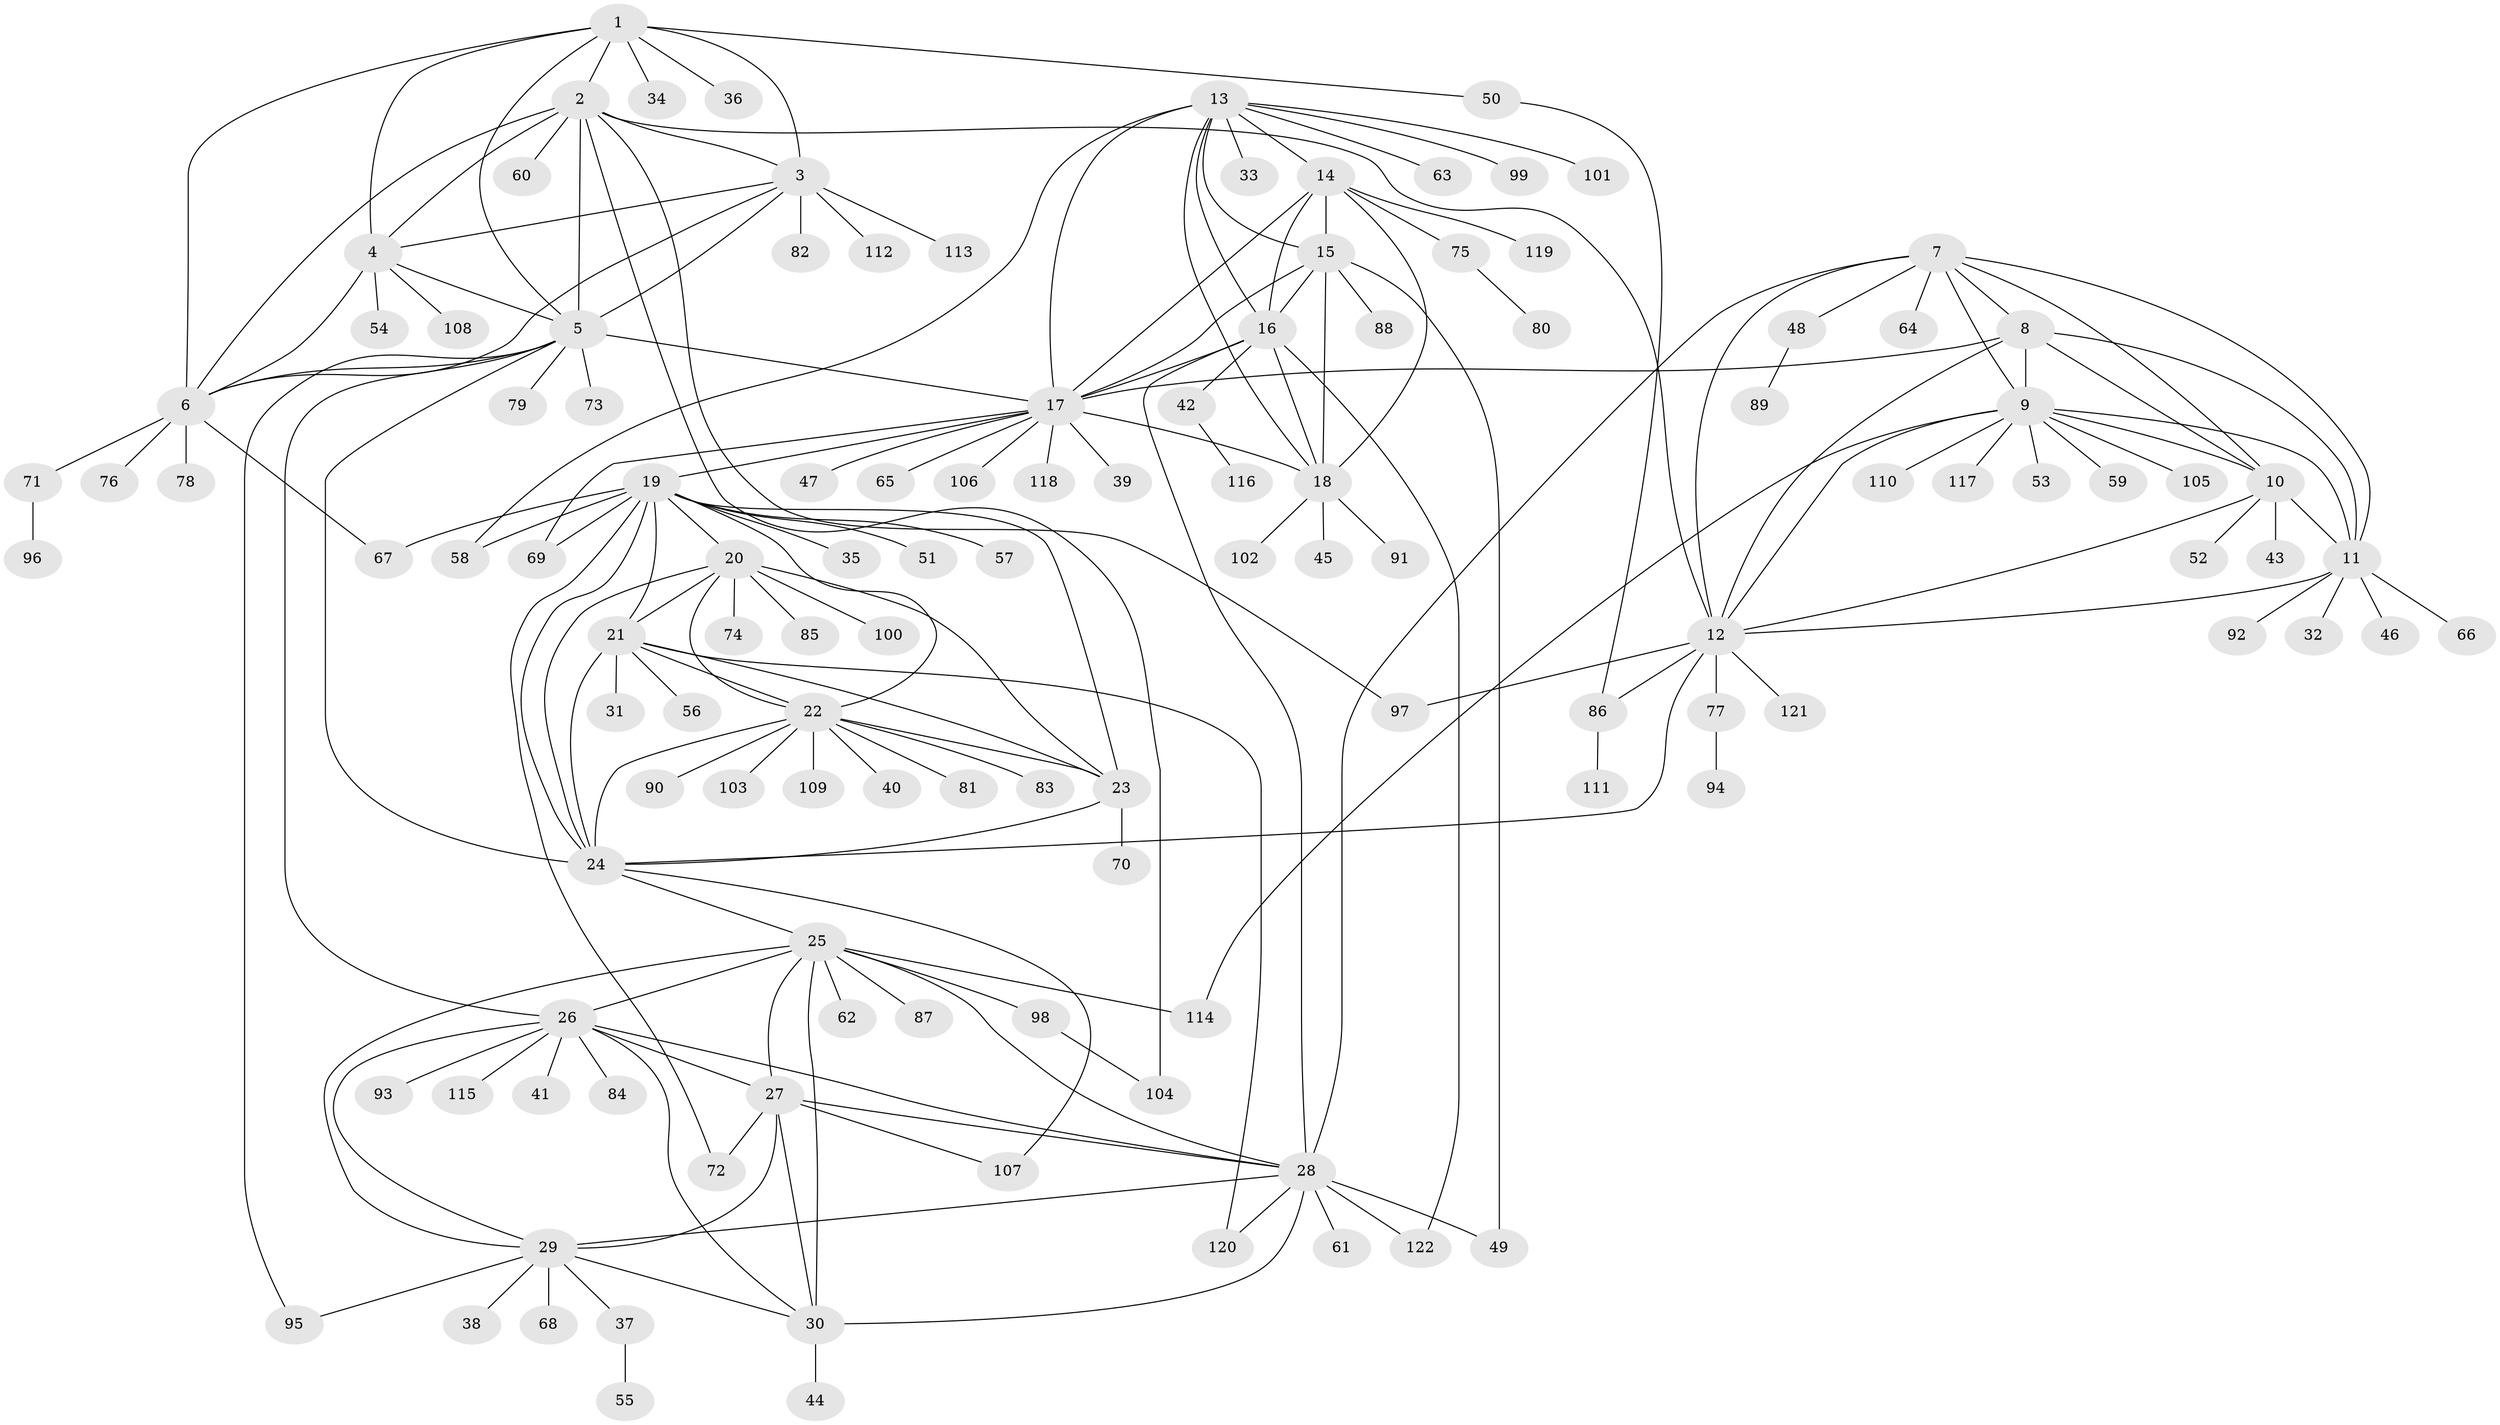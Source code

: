 // coarse degree distribution, {8: 0.058823529411764705, 7: 0.011764705882352941, 11: 0.03529411764705882, 9: 0.023529411764705882, 5: 0.03529411764705882, 12: 0.011764705882352941, 6: 0.03529411764705882, 13: 0.011764705882352941, 17: 0.011764705882352941, 1: 0.6470588235294118, 2: 0.11764705882352941}
// Generated by graph-tools (version 1.1) at 2025/19/03/04/25 18:19:42]
// undirected, 122 vertices, 190 edges
graph export_dot {
graph [start="1"]
  node [color=gray90,style=filled];
  1;
  2;
  3;
  4;
  5;
  6;
  7;
  8;
  9;
  10;
  11;
  12;
  13;
  14;
  15;
  16;
  17;
  18;
  19;
  20;
  21;
  22;
  23;
  24;
  25;
  26;
  27;
  28;
  29;
  30;
  31;
  32;
  33;
  34;
  35;
  36;
  37;
  38;
  39;
  40;
  41;
  42;
  43;
  44;
  45;
  46;
  47;
  48;
  49;
  50;
  51;
  52;
  53;
  54;
  55;
  56;
  57;
  58;
  59;
  60;
  61;
  62;
  63;
  64;
  65;
  66;
  67;
  68;
  69;
  70;
  71;
  72;
  73;
  74;
  75;
  76;
  77;
  78;
  79;
  80;
  81;
  82;
  83;
  84;
  85;
  86;
  87;
  88;
  89;
  90;
  91;
  92;
  93;
  94;
  95;
  96;
  97;
  98;
  99;
  100;
  101;
  102;
  103;
  104;
  105;
  106;
  107;
  108;
  109;
  110;
  111;
  112;
  113;
  114;
  115;
  116;
  117;
  118;
  119;
  120;
  121;
  122;
  1 -- 2;
  1 -- 3;
  1 -- 4;
  1 -- 5;
  1 -- 6;
  1 -- 34;
  1 -- 36;
  1 -- 50;
  2 -- 3;
  2 -- 4;
  2 -- 5;
  2 -- 6;
  2 -- 12;
  2 -- 60;
  2 -- 97;
  2 -- 104;
  3 -- 4;
  3 -- 5;
  3 -- 6;
  3 -- 82;
  3 -- 112;
  3 -- 113;
  4 -- 5;
  4 -- 6;
  4 -- 54;
  4 -- 108;
  5 -- 6;
  5 -- 17;
  5 -- 24;
  5 -- 26;
  5 -- 73;
  5 -- 79;
  5 -- 95;
  6 -- 67;
  6 -- 71;
  6 -- 76;
  6 -- 78;
  7 -- 8;
  7 -- 9;
  7 -- 10;
  7 -- 11;
  7 -- 12;
  7 -- 28;
  7 -- 48;
  7 -- 64;
  8 -- 9;
  8 -- 10;
  8 -- 11;
  8 -- 12;
  8 -- 17;
  9 -- 10;
  9 -- 11;
  9 -- 12;
  9 -- 53;
  9 -- 59;
  9 -- 105;
  9 -- 110;
  9 -- 114;
  9 -- 117;
  10 -- 11;
  10 -- 12;
  10 -- 43;
  10 -- 52;
  11 -- 12;
  11 -- 32;
  11 -- 46;
  11 -- 66;
  11 -- 92;
  12 -- 24;
  12 -- 77;
  12 -- 86;
  12 -- 97;
  12 -- 121;
  13 -- 14;
  13 -- 15;
  13 -- 16;
  13 -- 17;
  13 -- 18;
  13 -- 33;
  13 -- 58;
  13 -- 63;
  13 -- 99;
  13 -- 101;
  14 -- 15;
  14 -- 16;
  14 -- 17;
  14 -- 18;
  14 -- 75;
  14 -- 119;
  15 -- 16;
  15 -- 17;
  15 -- 18;
  15 -- 49;
  15 -- 88;
  16 -- 17;
  16 -- 18;
  16 -- 28;
  16 -- 42;
  16 -- 122;
  17 -- 18;
  17 -- 19;
  17 -- 39;
  17 -- 47;
  17 -- 65;
  17 -- 69;
  17 -- 106;
  17 -- 118;
  18 -- 45;
  18 -- 91;
  18 -- 102;
  19 -- 20;
  19 -- 21;
  19 -- 22;
  19 -- 23;
  19 -- 24;
  19 -- 35;
  19 -- 51;
  19 -- 57;
  19 -- 58;
  19 -- 67;
  19 -- 69;
  19 -- 72;
  20 -- 21;
  20 -- 22;
  20 -- 23;
  20 -- 24;
  20 -- 74;
  20 -- 85;
  20 -- 100;
  21 -- 22;
  21 -- 23;
  21 -- 24;
  21 -- 31;
  21 -- 56;
  21 -- 120;
  22 -- 23;
  22 -- 24;
  22 -- 40;
  22 -- 81;
  22 -- 83;
  22 -- 90;
  22 -- 103;
  22 -- 109;
  23 -- 24;
  23 -- 70;
  24 -- 25;
  24 -- 107;
  25 -- 26;
  25 -- 27;
  25 -- 28;
  25 -- 29;
  25 -- 30;
  25 -- 62;
  25 -- 87;
  25 -- 98;
  25 -- 114;
  26 -- 27;
  26 -- 28;
  26 -- 29;
  26 -- 30;
  26 -- 41;
  26 -- 84;
  26 -- 93;
  26 -- 115;
  27 -- 28;
  27 -- 29;
  27 -- 30;
  27 -- 72;
  27 -- 107;
  28 -- 29;
  28 -- 30;
  28 -- 49;
  28 -- 61;
  28 -- 120;
  28 -- 122;
  29 -- 30;
  29 -- 37;
  29 -- 38;
  29 -- 68;
  29 -- 95;
  30 -- 44;
  37 -- 55;
  42 -- 116;
  48 -- 89;
  50 -- 86;
  71 -- 96;
  75 -- 80;
  77 -- 94;
  86 -- 111;
  98 -- 104;
}
